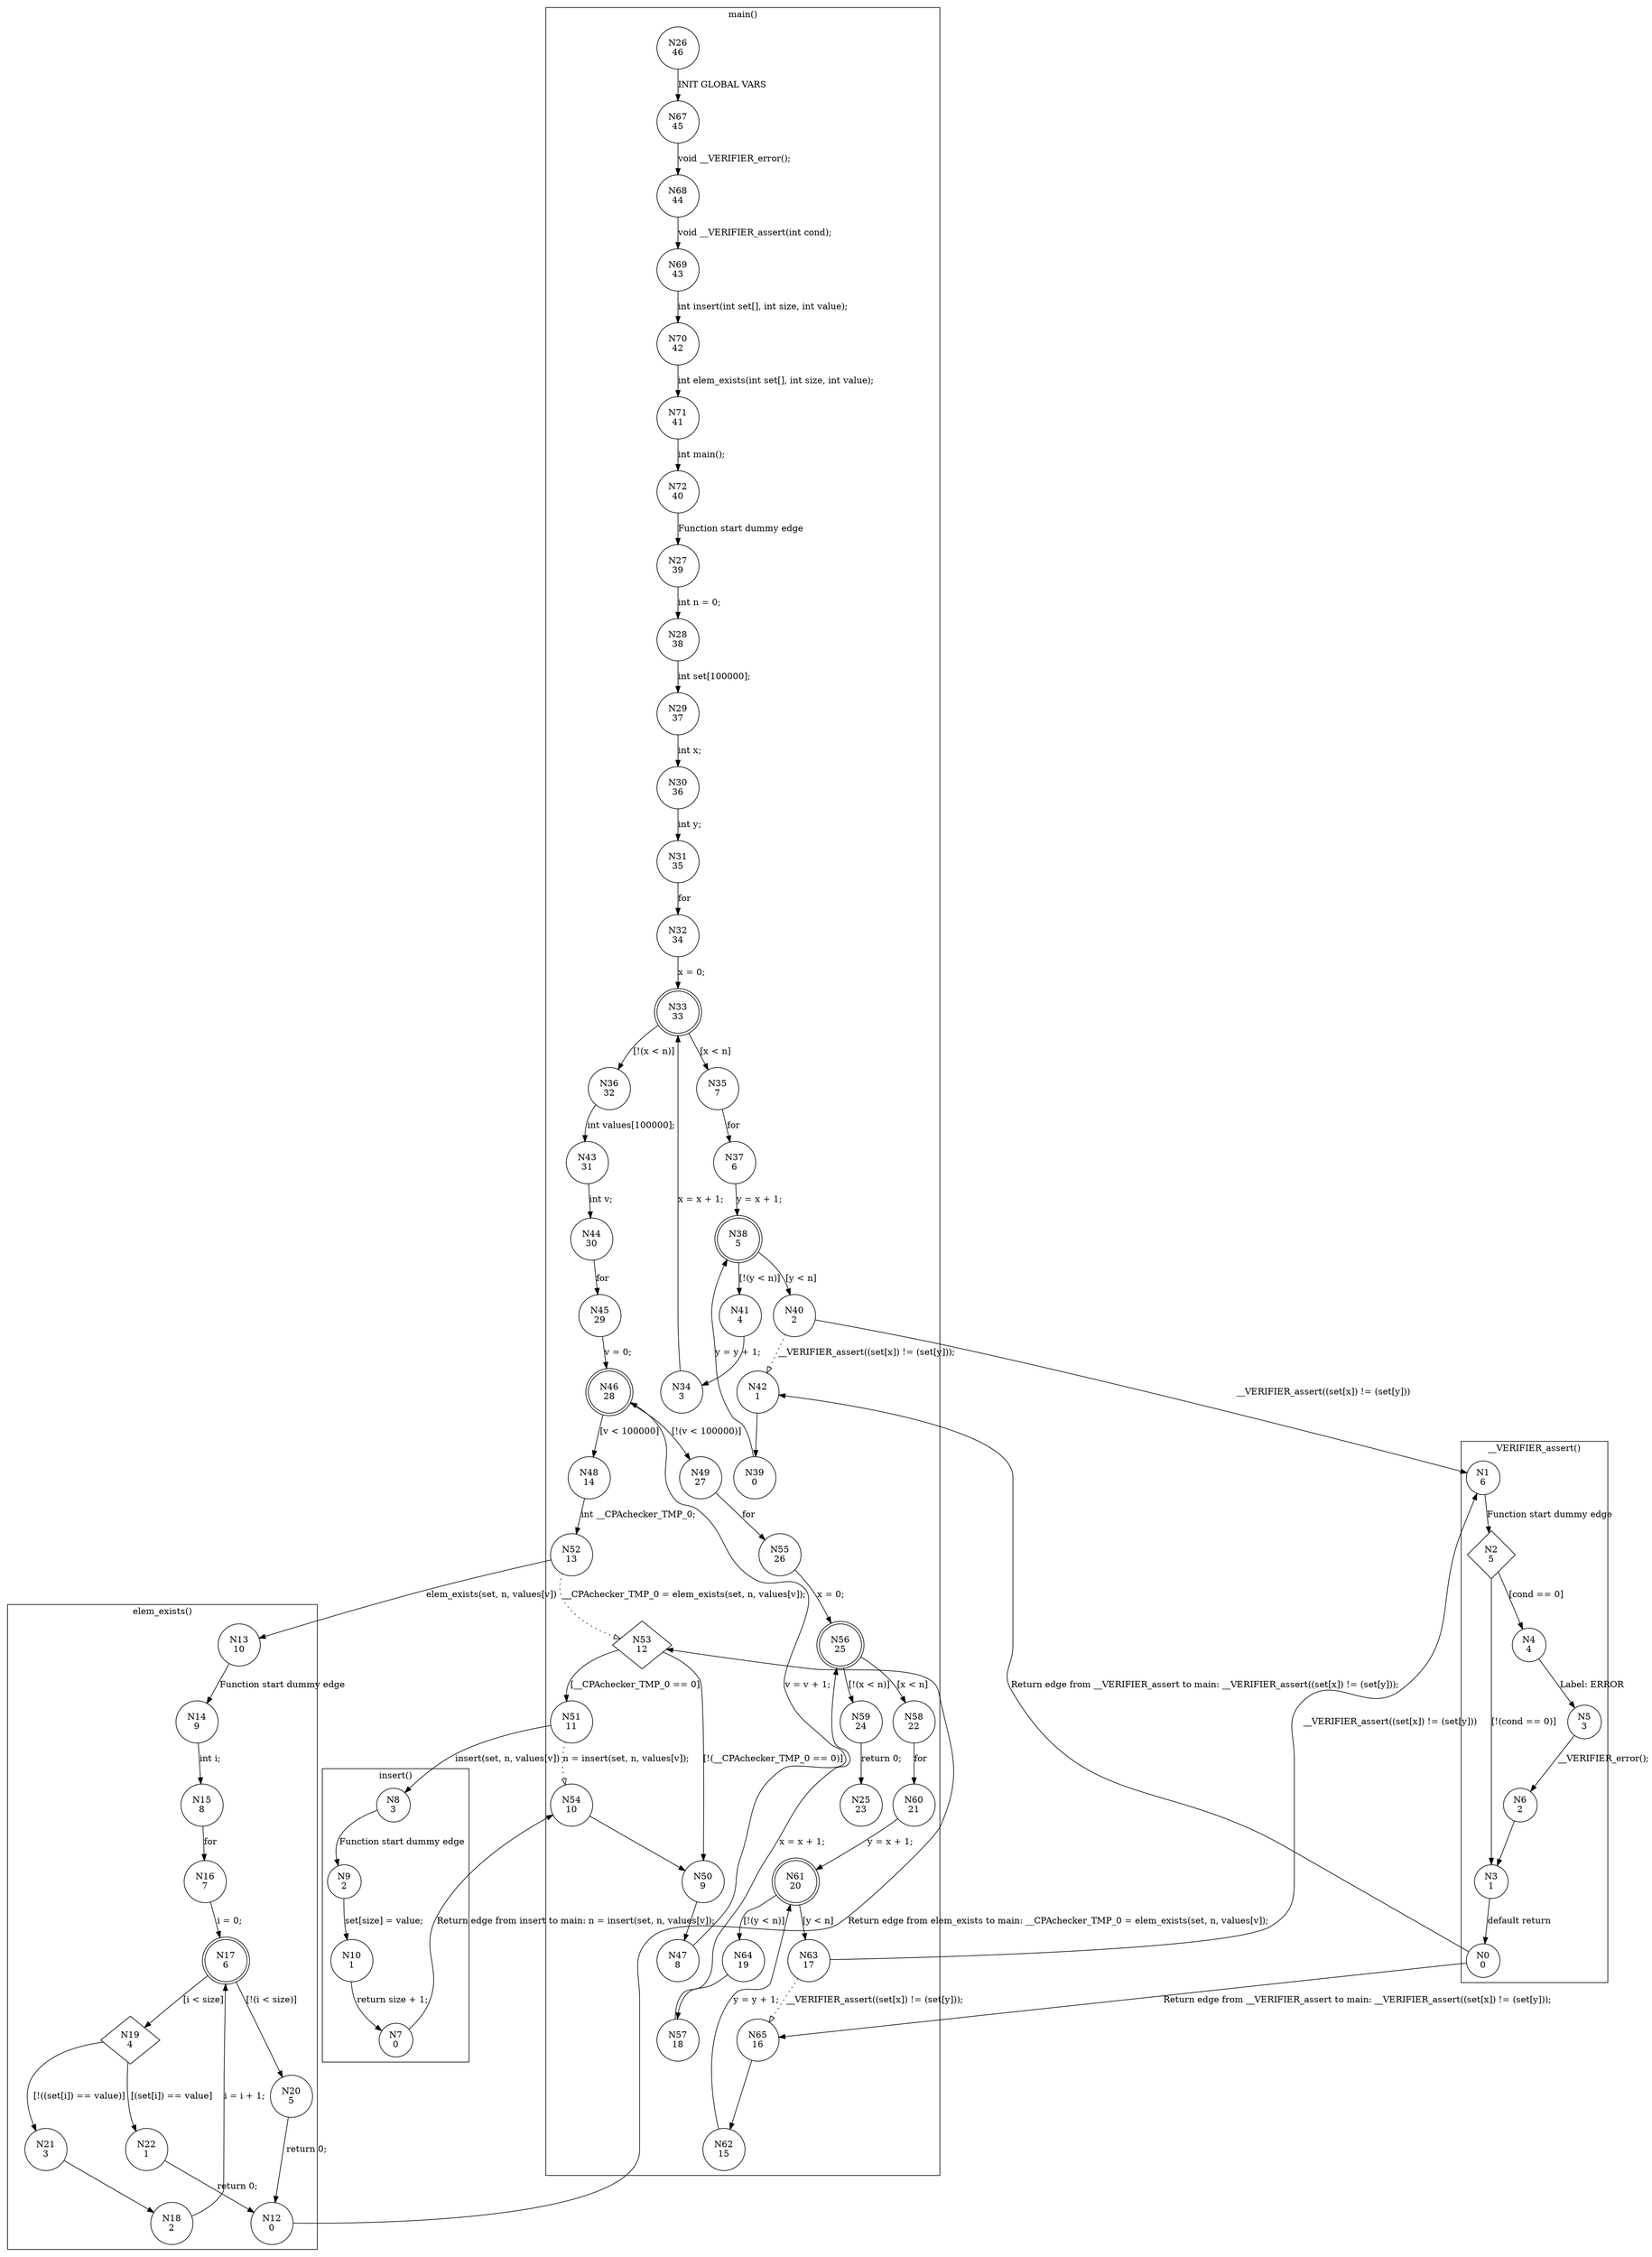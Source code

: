digraph CFA {
26 [shape="circle" label="N26\n46"]
67 [shape="circle" label="N67\n45"]
68 [shape="circle" label="N68\n44"]
69 [shape="circle" label="N69\n43"]
70 [shape="circle" label="N70\n42"]
71 [shape="circle" label="N71\n41"]
72 [shape="circle" label="N72\n40"]
27 [shape="circle" label="N27\n39"]
28 [shape="circle" label="N28\n38"]
29 [shape="circle" label="N29\n37"]
30 [shape="circle" label="N30\n36"]
31 [shape="circle" label="N31\n35"]
32 [shape="circle" label="N32\n34"]
33 [shape="doublecircle" label="N33\n33"]
36 [shape="circle" label="N36\n32"]
43 [shape="circle" label="N43\n31"]
44 [shape="circle" label="N44\n30"]
45 [shape="circle" label="N45\n29"]
46 [shape="doublecircle" label="N46\n28"]
49 [shape="circle" label="N49\n27"]
55 [shape="circle" label="N55\n26"]
56 [shape="doublecircle" label="N56\n25"]
59 [shape="circle" label="N59\n24"]
25 [shape="circle" label="N25\n23"]
58 [shape="circle" label="N58\n22"]
60 [shape="circle" label="N60\n21"]
61 [shape="doublecircle" label="N61\n20"]
64 [shape="circle" label="N64\n19"]
57 [shape="circle" label="N57\n18"]
63 [shape="circle" label="N63\n17"]
1 [shape="circle" label="N1\n6"]
2 [shape="diamond" label="N2\n5"]
3 [shape="circle" label="N3\n1"]
0 [shape="circle" label="N0\n0"]
42 [shape="circle" label="N42\n1"]
39 [shape="circle" label="N39\n0"]
38 [shape="doublecircle" label="N38\n5"]
41 [shape="circle" label="N41\n4"]
34 [shape="circle" label="N34\n3"]
40 [shape="circle" label="N40\n2"]
65 [shape="circle" label="N65\n16"]
62 [shape="circle" label="N62\n15"]
4 [shape="circle" label="N4\n4"]
5 [shape="circle" label="N5\n3"]
6 [shape="circle" label="N6\n2"]
48 [shape="circle" label="N48\n14"]
52 [shape="circle" label="N52\n13"]
13 [shape="circle" label="N13\n10"]
14 [shape="circle" label="N14\n9"]
15 [shape="circle" label="N15\n8"]
16 [shape="circle" label="N16\n7"]
17 [shape="doublecircle" label="N17\n6"]
20 [shape="circle" label="N20\n5"]
12 [shape="circle" label="N12\n0"]
53 [shape="diamond" label="N53\n12"]
50 [shape="circle" label="N50\n9"]
47 [shape="circle" label="N47\n8"]
51 [shape="circle" label="N51\n11"]
8 [shape="circle" label="N8\n3"]
9 [shape="circle" label="N9\n2"]
10 [shape="circle" label="N10\n1"]
7 [shape="circle" label="N7\n0"]
54 [shape="circle" label="N54\n10"]
19 [shape="diamond" label="N19\n4"]
21 [shape="circle" label="N21\n3"]
18 [shape="circle" label="N18\n2"]
22 [shape="circle" label="N22\n1"]
35 [shape="circle" label="N35\n7"]
37 [shape="circle" label="N37\n6"]
node [shape="circle"]
subgraph cluster___VERIFIER_assert {
label="__VERIFIER_assert()"
1 -> 2 [label="Function start dummy edge"]
2 -> 4 [label="[cond == 0]"]
2 -> 3 [label="[!(cond == 0)]"]
3 -> 0 [label="default return"]
4 -> 5 [label="Label: ERROR"]
5 -> 6 [label="__VERIFIER_error();"]
6 -> 3 [label=""]}
subgraph cluster_elem_exists {
label="elem_exists()"
13 -> 14 [label="Function start dummy edge"]
14 -> 15 [label="int i;"]
15 -> 16 [label="for"]
16 -> 17 [label="i = 0;"]
17 -> 19 [label="[i < size]"]
17 -> 20 [label="[!(i < size)]"]
20 -> 12 [label="return 0;"]
19 -> 22 [label="[(set[i]) == value]"]
19 -> 21 [label="[!((set[i]) == value)]"]
21 -> 18 [label=""]
18 -> 17 [label="i = i + 1;"]
22 -> 12 [label="return 0;"]}
subgraph cluster_insert {
label="insert()"
8 -> 9 [label="Function start dummy edge"]
9 -> 10 [label="set[size] = value;"]
10 -> 7 [label="return size + 1;"]}
subgraph cluster_main {
label="main()"
26 -> 67 [label="INIT GLOBAL VARS"]
67 -> 68 [label="void __VERIFIER_error();"]
68 -> 69 [label="void __VERIFIER_assert(int cond);"]
69 -> 70 [label="int insert(int set[], int size, int value);"]
70 -> 71 [label="int elem_exists(int set[], int size, int value);"]
71 -> 72 [label="int main();"]
72 -> 27 [label="Function start dummy edge"]
27 -> 28 [label="int n = 0;"]
28 -> 29 [label="int set[100000];"]
29 -> 30 [label="int x;"]
30 -> 31 [label="int y;"]
31 -> 32 [label="for"]
32 -> 33 [label="x = 0;"]
33 -> 35 [label="[x < n]"]
33 -> 36 [label="[!(x < n)]"]
36 -> 43 [label="int values[100000];"]
43 -> 44 [label="int v;"]
44 -> 45 [label="for"]
45 -> 46 [label="v = 0;"]
46 -> 48 [label="[v < 100000]"]
46 -> 49 [label="[!(v < 100000)]"]
49 -> 55 [label="for"]
55 -> 56 [label="x = 0;"]
56 -> 58 [label="[x < n]"]
56 -> 59 [label="[!(x < n)]"]
59 -> 25 [label="return 0;"]
58 -> 60 [label="for"]
60 -> 61 [label="y = x + 1;"]
61 -> 63 [label="[y < n]"]
61 -> 64 [label="[!(y < n)]"]
64 -> 57 [label=""]
57 -> 56 [label="x = x + 1;"]
63 -> 65 [label="__VERIFIER_assert((set[x]) != (set[y]));" style="dotted" arrowhead="empty"]
42 -> 39 [label=""]
39 -> 38 [label="y = y + 1;"]
38 -> 40 [label="[y < n]"]
38 -> 41 [label="[!(y < n)]"]
41 -> 34 [label=""]
34 -> 33 [label="x = x + 1;"]
40 -> 42 [label="__VERIFIER_assert((set[x]) != (set[y]));" style="dotted" arrowhead="empty"]
65 -> 62 [label=""]
62 -> 61 [label="y = y + 1;"]
48 -> 52 [label="int __CPAchecker_TMP_0;"]
52 -> 53 [label="__CPAchecker_TMP_0 = elem_exists(set, n, values[v]);" style="dotted" arrowhead="empty"]
53 -> 51 [label="[__CPAchecker_TMP_0 == 0]"]
53 -> 50 [label="[!(__CPAchecker_TMP_0 == 0)]"]
50 -> 47 [label=""]
47 -> 46 [label="v = v + 1;"]
51 -> 54 [label="n = insert(set, n, values[v]);" style="dotted" arrowhead="empty"]
54 -> 50 [label=""]
35 -> 37 [label="for"]
37 -> 38 [label="y = x + 1;"]}
63 -> 1 [label="__VERIFIER_assert((set[x]) != (set[y]))"]
0 -> 65 [label="Return edge from __VERIFIER_assert to main: __VERIFIER_assert((set[x]) != (set[y]));"]
0 -> 42 [label="Return edge from __VERIFIER_assert to main: __VERIFIER_assert((set[x]) != (set[y]));"]
40 -> 1 [label="__VERIFIER_assert((set[x]) != (set[y]))"]
52 -> 13 [label="elem_exists(set, n, values[v])"]
12 -> 53 [label="Return edge from elem_exists to main: __CPAchecker_TMP_0 = elem_exists(set, n, values[v]);"]
51 -> 8 [label="insert(set, n, values[v])"]
7 -> 54 [label="Return edge from insert to main: n = insert(set, n, values[v]);"]}